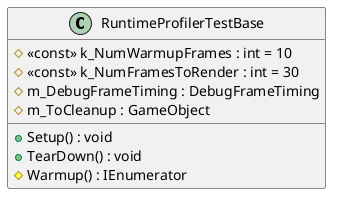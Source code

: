 @startuml
class RuntimeProfilerTestBase {
    # <<const>> k_NumWarmupFrames : int = 10
    # <<const>> k_NumFramesToRender : int = 30
    # m_DebugFrameTiming : DebugFrameTiming
    # m_ToCleanup : GameObject
    + Setup() : void
    + TearDown() : void
    # Warmup() : IEnumerator
}
@enduml
